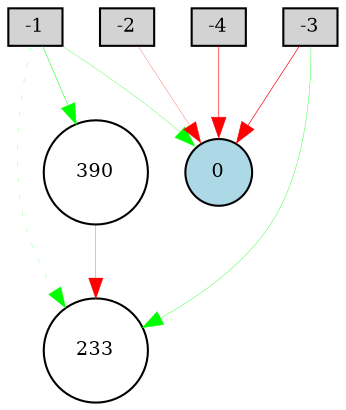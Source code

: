 digraph {
	node [fontsize=9 height=0.2 shape=circle width=0.2]
	-1 [fillcolor=lightgray shape=box style=filled]
	-2 [fillcolor=lightgray shape=box style=filled]
	-3 [fillcolor=lightgray shape=box style=filled]
	-4 [fillcolor=lightgray shape=box style=filled]
	0 [fillcolor=lightblue style=filled]
	233 [fillcolor=white style=filled]
	390 [fillcolor=white style=filled]
	390 -> 233 [color=red penwidth=0.13885925887099643 style=solid]
	-1 -> 0 [color=green penwidth=0.14044685978688096 style=solid]
	-4 -> 0 [color=red penwidth=0.2983483143872345 style=solid]
	-3 -> 233 [color=green penwidth=0.17225056444615167 style=solid]
	-1 -> 233 [color=green penwidth=0.10566659365990676 style=dotted]
	-1 -> 390 [color=green penwidth=0.23274201470339723 style=solid]
	-3 -> 0 [color=red penwidth=0.3270983125403055 style=solid]
	-2 -> 0 [color=red penwidth=0.11488131687166223 style=solid]
}
